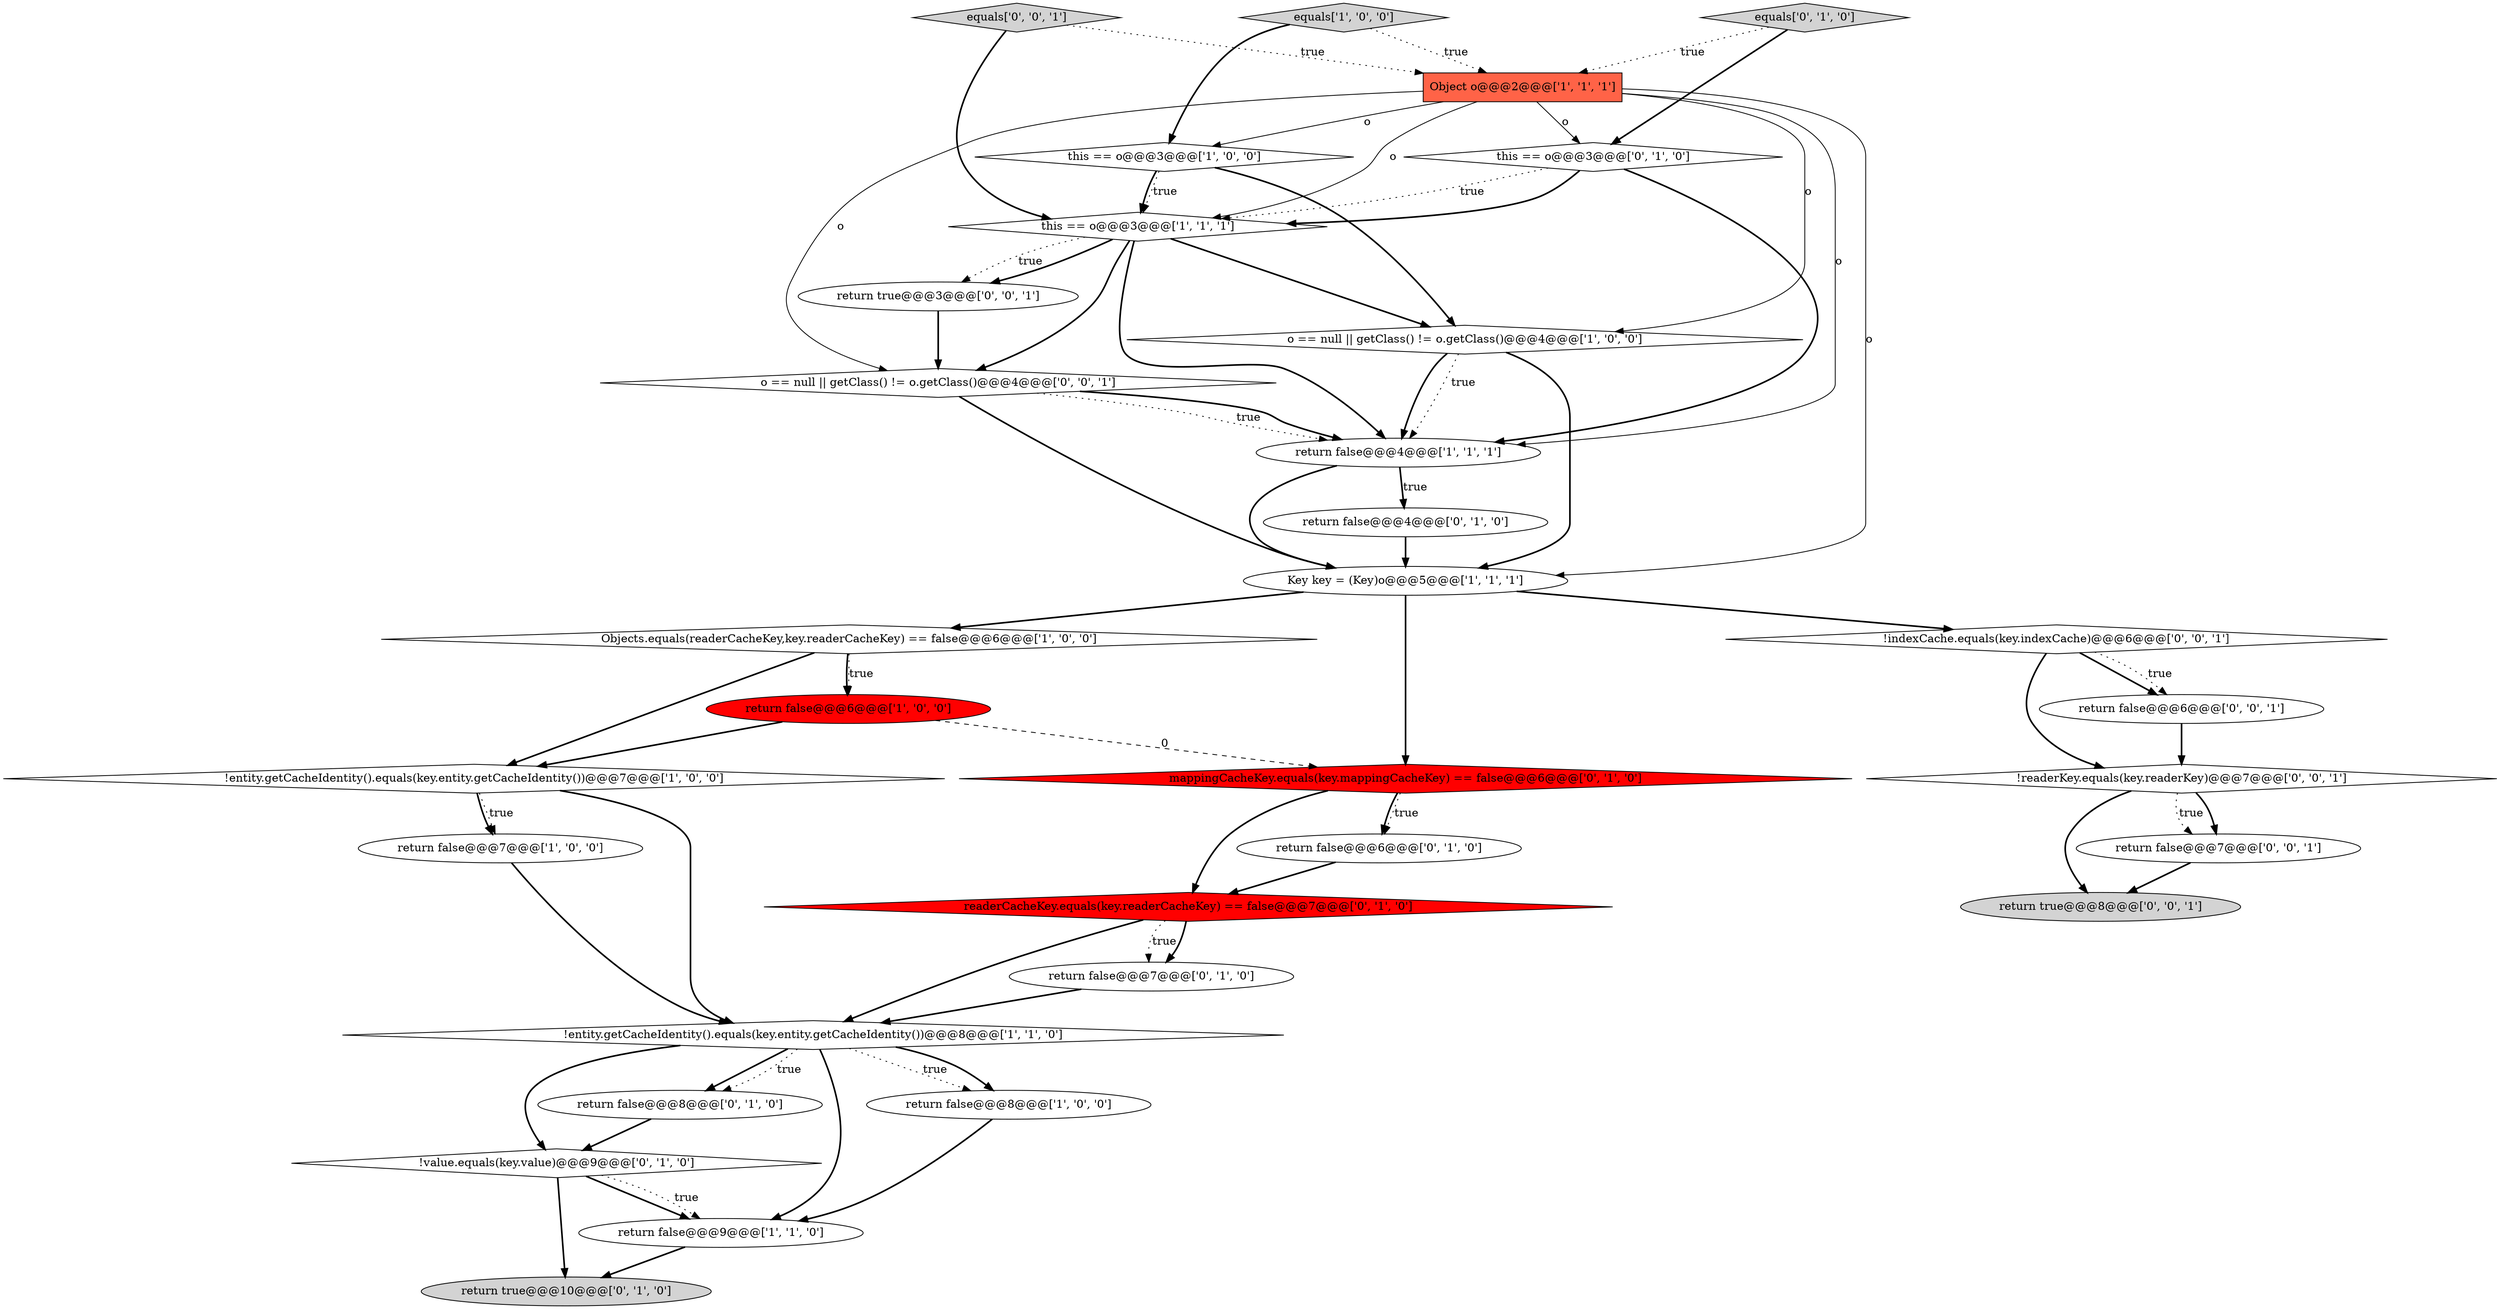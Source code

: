 digraph {
21 [style = filled, label = "equals['0', '1', '0']", fillcolor = lightgray, shape = diamond image = "AAA0AAABBB2BBB"];
10 [style = filled, label = "equals['1', '0', '0']", fillcolor = lightgray, shape = diamond image = "AAA0AAABBB1BBB"];
11 [style = filled, label = "return false@@@4@@@['1', '1', '1']", fillcolor = white, shape = ellipse image = "AAA0AAABBB1BBB"];
14 [style = filled, label = "return false@@@4@@@['0', '1', '0']", fillcolor = white, shape = ellipse image = "AAA0AAABBB2BBB"];
8 [style = filled, label = "!entity.getCacheIdentity().equals(key.entity.getCacheIdentity())@@@8@@@['1', '1', '0']", fillcolor = white, shape = diamond image = "AAA0AAABBB1BBB"];
25 [style = filled, label = "o == null || getClass() != o.getClass()@@@4@@@['0', '0', '1']", fillcolor = white, shape = diamond image = "AAA0AAABBB3BBB"];
19 [style = filled, label = "!value.equals(key.value)@@@9@@@['0', '1', '0']", fillcolor = white, shape = diamond image = "AAA0AAABBB2BBB"];
30 [style = filled, label = "equals['0', '0', '1']", fillcolor = lightgray, shape = diamond image = "AAA0AAABBB3BBB"];
16 [style = filled, label = "this == o@@@3@@@['0', '1', '0']", fillcolor = white, shape = diamond image = "AAA0AAABBB2BBB"];
7 [style = filled, label = "return false@@@8@@@['1', '0', '0']", fillcolor = white, shape = ellipse image = "AAA0AAABBB1BBB"];
12 [style = filled, label = "return false@@@7@@@['1', '0', '0']", fillcolor = white, shape = ellipse image = "AAA0AAABBB1BBB"];
28 [style = filled, label = "!readerKey.equals(key.readerKey)@@@7@@@['0', '0', '1']", fillcolor = white, shape = diamond image = "AAA0AAABBB3BBB"];
26 [style = filled, label = "return false@@@7@@@['0', '0', '1']", fillcolor = white, shape = ellipse image = "AAA0AAABBB3BBB"];
9 [style = filled, label = "return false@@@6@@@['1', '0', '0']", fillcolor = red, shape = ellipse image = "AAA1AAABBB1BBB"];
24 [style = filled, label = "return true@@@3@@@['0', '0', '1']", fillcolor = white, shape = ellipse image = "AAA0AAABBB3BBB"];
3 [style = filled, label = "this == o@@@3@@@['1', '0', '0']", fillcolor = white, shape = diamond image = "AAA0AAABBB1BBB"];
27 [style = filled, label = "return true@@@8@@@['0', '0', '1']", fillcolor = lightgray, shape = ellipse image = "AAA0AAABBB3BBB"];
1 [style = filled, label = "Key key = (Key)o@@@5@@@['1', '1', '1']", fillcolor = white, shape = ellipse image = "AAA0AAABBB1BBB"];
23 [style = filled, label = "return true@@@10@@@['0', '1', '0']", fillcolor = lightgray, shape = ellipse image = "AAA0AAABBB2BBB"];
4 [style = filled, label = "Object o@@@2@@@['1', '1', '1']", fillcolor = tomato, shape = box image = "AAA0AAABBB1BBB"];
18 [style = filled, label = "return false@@@8@@@['0', '1', '0']", fillcolor = white, shape = ellipse image = "AAA0AAABBB2BBB"];
5 [style = filled, label = "return false@@@9@@@['1', '1', '0']", fillcolor = white, shape = ellipse image = "AAA0AAABBB1BBB"];
2 [style = filled, label = "Objects.equals(readerCacheKey,key.readerCacheKey) == false@@@6@@@['1', '0', '0']", fillcolor = white, shape = diamond image = "AAA0AAABBB1BBB"];
29 [style = filled, label = "return false@@@6@@@['0', '0', '1']", fillcolor = white, shape = ellipse image = "AAA0AAABBB3BBB"];
0 [style = filled, label = "o == null || getClass() != o.getClass()@@@4@@@['1', '0', '0']", fillcolor = white, shape = diamond image = "AAA0AAABBB1BBB"];
17 [style = filled, label = "mappingCacheKey.equals(key.mappingCacheKey) == false@@@6@@@['0', '1', '0']", fillcolor = red, shape = diamond image = "AAA1AAABBB2BBB"];
6 [style = filled, label = "this == o@@@3@@@['1', '1', '1']", fillcolor = white, shape = diamond image = "AAA0AAABBB1BBB"];
13 [style = filled, label = "!entity.getCacheIdentity().equals(key.entity.getCacheIdentity())@@@7@@@['1', '0', '0']", fillcolor = white, shape = diamond image = "AAA0AAABBB1BBB"];
31 [style = filled, label = "!indexCache.equals(key.indexCache)@@@6@@@['0', '0', '1']", fillcolor = white, shape = diamond image = "AAA0AAABBB3BBB"];
22 [style = filled, label = "readerCacheKey.equals(key.readerCacheKey) == false@@@7@@@['0', '1', '0']", fillcolor = red, shape = diamond image = "AAA1AAABBB2BBB"];
20 [style = filled, label = "return false@@@7@@@['0', '1', '0']", fillcolor = white, shape = ellipse image = "AAA0AAABBB2BBB"];
15 [style = filled, label = "return false@@@6@@@['0', '1', '0']", fillcolor = white, shape = ellipse image = "AAA0AAABBB2BBB"];
4->6 [style = solid, label="o"];
6->24 [style = dotted, label="true"];
25->1 [style = bold, label=""];
16->11 [style = bold, label=""];
5->23 [style = bold, label=""];
13->12 [style = dotted, label="true"];
11->14 [style = bold, label=""];
11->1 [style = bold, label=""];
8->18 [style = bold, label=""];
8->19 [style = bold, label=""];
6->25 [style = bold, label=""];
16->6 [style = bold, label=""];
11->14 [style = dotted, label="true"];
18->19 [style = bold, label=""];
8->7 [style = dotted, label="true"];
30->4 [style = dotted, label="true"];
3->6 [style = bold, label=""];
0->11 [style = bold, label=""];
10->3 [style = bold, label=""];
6->0 [style = bold, label=""];
6->24 [style = bold, label=""];
31->29 [style = bold, label=""];
2->9 [style = bold, label=""];
28->26 [style = bold, label=""];
3->6 [style = dotted, label="true"];
17->22 [style = bold, label=""];
30->6 [style = bold, label=""];
21->4 [style = dotted, label="true"];
25->11 [style = dotted, label="true"];
4->25 [style = solid, label="o"];
3->0 [style = bold, label=""];
8->7 [style = bold, label=""];
14->1 [style = bold, label=""];
1->17 [style = bold, label=""];
2->13 [style = bold, label=""];
15->22 [style = bold, label=""];
29->28 [style = bold, label=""];
4->0 [style = solid, label="o"];
22->8 [style = bold, label=""];
19->5 [style = bold, label=""];
26->27 [style = bold, label=""];
7->5 [style = bold, label=""];
20->8 [style = bold, label=""];
17->15 [style = dotted, label="true"];
22->20 [style = dotted, label="true"];
2->9 [style = dotted, label="true"];
13->12 [style = bold, label=""];
8->5 [style = bold, label=""];
22->20 [style = bold, label=""];
25->11 [style = bold, label=""];
12->8 [style = bold, label=""];
0->1 [style = bold, label=""];
19->23 [style = bold, label=""];
4->16 [style = solid, label="o"];
28->26 [style = dotted, label="true"];
6->11 [style = bold, label=""];
24->25 [style = bold, label=""];
9->17 [style = dashed, label="0"];
17->15 [style = bold, label=""];
19->5 [style = dotted, label="true"];
21->16 [style = bold, label=""];
8->18 [style = dotted, label="true"];
1->2 [style = bold, label=""];
4->11 [style = solid, label="o"];
31->28 [style = bold, label=""];
28->27 [style = bold, label=""];
10->4 [style = dotted, label="true"];
13->8 [style = bold, label=""];
31->29 [style = dotted, label="true"];
1->31 [style = bold, label=""];
4->1 [style = solid, label="o"];
0->11 [style = dotted, label="true"];
4->3 [style = solid, label="o"];
16->6 [style = dotted, label="true"];
9->13 [style = bold, label=""];
}
